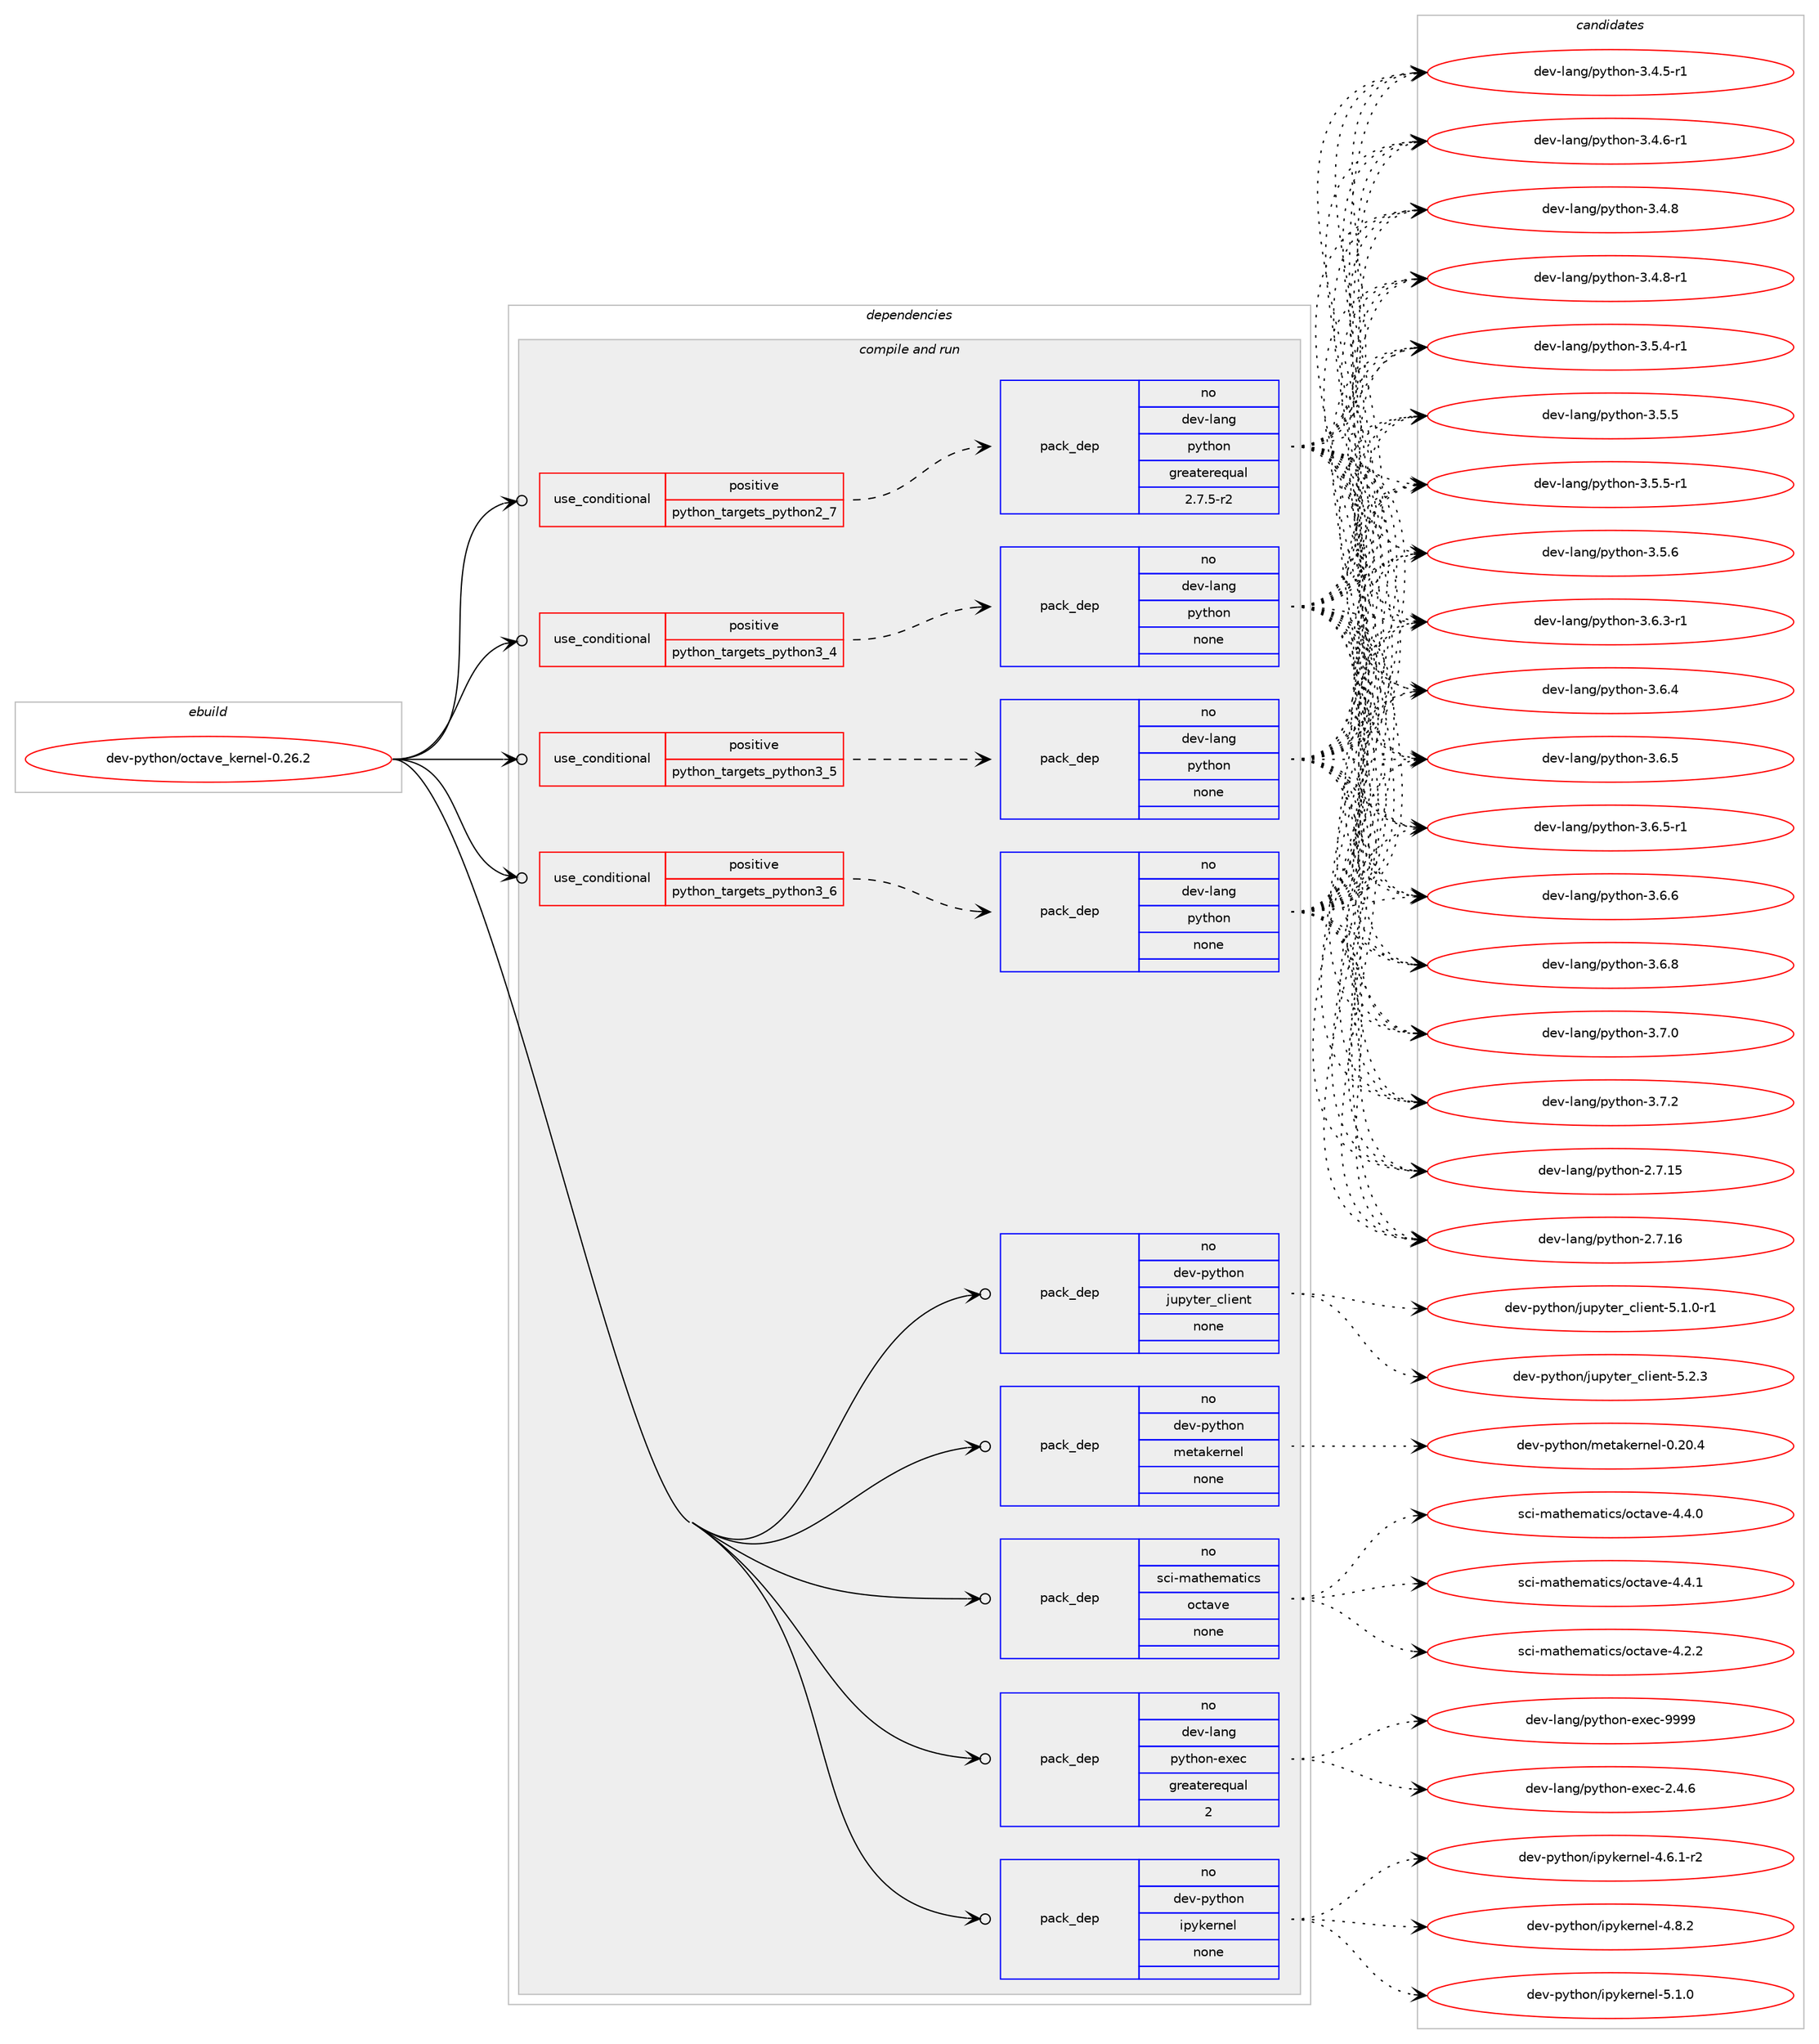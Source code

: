 digraph prolog {

# *************
# Graph options
# *************

newrank=true;
concentrate=true;
compound=true;
graph [rankdir=LR,fontname=Helvetica,fontsize=10,ranksep=1.5];#, ranksep=2.5, nodesep=0.2];
edge  [arrowhead=vee];
node  [fontname=Helvetica,fontsize=10];

# **********
# The ebuild
# **********

subgraph cluster_leftcol {
color=gray;
rank=same;
label=<<i>ebuild</i>>;
id [label="dev-python/octave_kernel-0.26.2", color=red, width=4, href="../dev-python/octave_kernel-0.26.2.svg"];
}

# ****************
# The dependencies
# ****************

subgraph cluster_midcol {
color=gray;
label=<<i>dependencies</i>>;
subgraph cluster_compile {
fillcolor="#eeeeee";
style=filled;
label=<<i>compile</i>>;
}
subgraph cluster_compileandrun {
fillcolor="#eeeeee";
style=filled;
label=<<i>compile and run</i>>;
subgraph cond378506 {
dependency1421855 [label=<<TABLE BORDER="0" CELLBORDER="1" CELLSPACING="0" CELLPADDING="4"><TR><TD ROWSPAN="3" CELLPADDING="10">use_conditional</TD></TR><TR><TD>positive</TD></TR><TR><TD>python_targets_python2_7</TD></TR></TABLE>>, shape=none, color=red];
subgraph pack1020072 {
dependency1421856 [label=<<TABLE BORDER="0" CELLBORDER="1" CELLSPACING="0" CELLPADDING="4" WIDTH="220"><TR><TD ROWSPAN="6" CELLPADDING="30">pack_dep</TD></TR><TR><TD WIDTH="110">no</TD></TR><TR><TD>dev-lang</TD></TR><TR><TD>python</TD></TR><TR><TD>greaterequal</TD></TR><TR><TD>2.7.5-r2</TD></TR></TABLE>>, shape=none, color=blue];
}
dependency1421855:e -> dependency1421856:w [weight=20,style="dashed",arrowhead="vee"];
}
id:e -> dependency1421855:w [weight=20,style="solid",arrowhead="odotvee"];
subgraph cond378507 {
dependency1421857 [label=<<TABLE BORDER="0" CELLBORDER="1" CELLSPACING="0" CELLPADDING="4"><TR><TD ROWSPAN="3" CELLPADDING="10">use_conditional</TD></TR><TR><TD>positive</TD></TR><TR><TD>python_targets_python3_4</TD></TR></TABLE>>, shape=none, color=red];
subgraph pack1020073 {
dependency1421858 [label=<<TABLE BORDER="0" CELLBORDER="1" CELLSPACING="0" CELLPADDING="4" WIDTH="220"><TR><TD ROWSPAN="6" CELLPADDING="30">pack_dep</TD></TR><TR><TD WIDTH="110">no</TD></TR><TR><TD>dev-lang</TD></TR><TR><TD>python</TD></TR><TR><TD>none</TD></TR><TR><TD></TD></TR></TABLE>>, shape=none, color=blue];
}
dependency1421857:e -> dependency1421858:w [weight=20,style="dashed",arrowhead="vee"];
}
id:e -> dependency1421857:w [weight=20,style="solid",arrowhead="odotvee"];
subgraph cond378508 {
dependency1421859 [label=<<TABLE BORDER="0" CELLBORDER="1" CELLSPACING="0" CELLPADDING="4"><TR><TD ROWSPAN="3" CELLPADDING="10">use_conditional</TD></TR><TR><TD>positive</TD></TR><TR><TD>python_targets_python3_5</TD></TR></TABLE>>, shape=none, color=red];
subgraph pack1020074 {
dependency1421860 [label=<<TABLE BORDER="0" CELLBORDER="1" CELLSPACING="0" CELLPADDING="4" WIDTH="220"><TR><TD ROWSPAN="6" CELLPADDING="30">pack_dep</TD></TR><TR><TD WIDTH="110">no</TD></TR><TR><TD>dev-lang</TD></TR><TR><TD>python</TD></TR><TR><TD>none</TD></TR><TR><TD></TD></TR></TABLE>>, shape=none, color=blue];
}
dependency1421859:e -> dependency1421860:w [weight=20,style="dashed",arrowhead="vee"];
}
id:e -> dependency1421859:w [weight=20,style="solid",arrowhead="odotvee"];
subgraph cond378509 {
dependency1421861 [label=<<TABLE BORDER="0" CELLBORDER="1" CELLSPACING="0" CELLPADDING="4"><TR><TD ROWSPAN="3" CELLPADDING="10">use_conditional</TD></TR><TR><TD>positive</TD></TR><TR><TD>python_targets_python3_6</TD></TR></TABLE>>, shape=none, color=red];
subgraph pack1020075 {
dependency1421862 [label=<<TABLE BORDER="0" CELLBORDER="1" CELLSPACING="0" CELLPADDING="4" WIDTH="220"><TR><TD ROWSPAN="6" CELLPADDING="30">pack_dep</TD></TR><TR><TD WIDTH="110">no</TD></TR><TR><TD>dev-lang</TD></TR><TR><TD>python</TD></TR><TR><TD>none</TD></TR><TR><TD></TD></TR></TABLE>>, shape=none, color=blue];
}
dependency1421861:e -> dependency1421862:w [weight=20,style="dashed",arrowhead="vee"];
}
id:e -> dependency1421861:w [weight=20,style="solid",arrowhead="odotvee"];
subgraph pack1020076 {
dependency1421863 [label=<<TABLE BORDER="0" CELLBORDER="1" CELLSPACING="0" CELLPADDING="4" WIDTH="220"><TR><TD ROWSPAN="6" CELLPADDING="30">pack_dep</TD></TR><TR><TD WIDTH="110">no</TD></TR><TR><TD>dev-lang</TD></TR><TR><TD>python-exec</TD></TR><TR><TD>greaterequal</TD></TR><TR><TD>2</TD></TR></TABLE>>, shape=none, color=blue];
}
id:e -> dependency1421863:w [weight=20,style="solid",arrowhead="odotvee"];
subgraph pack1020077 {
dependency1421864 [label=<<TABLE BORDER="0" CELLBORDER="1" CELLSPACING="0" CELLPADDING="4" WIDTH="220"><TR><TD ROWSPAN="6" CELLPADDING="30">pack_dep</TD></TR><TR><TD WIDTH="110">no</TD></TR><TR><TD>dev-python</TD></TR><TR><TD>ipykernel</TD></TR><TR><TD>none</TD></TR><TR><TD></TD></TR></TABLE>>, shape=none, color=blue];
}
id:e -> dependency1421864:w [weight=20,style="solid",arrowhead="odotvee"];
subgraph pack1020078 {
dependency1421865 [label=<<TABLE BORDER="0" CELLBORDER="1" CELLSPACING="0" CELLPADDING="4" WIDTH="220"><TR><TD ROWSPAN="6" CELLPADDING="30">pack_dep</TD></TR><TR><TD WIDTH="110">no</TD></TR><TR><TD>dev-python</TD></TR><TR><TD>jupyter_client</TD></TR><TR><TD>none</TD></TR><TR><TD></TD></TR></TABLE>>, shape=none, color=blue];
}
id:e -> dependency1421865:w [weight=20,style="solid",arrowhead="odotvee"];
subgraph pack1020079 {
dependency1421866 [label=<<TABLE BORDER="0" CELLBORDER="1" CELLSPACING="0" CELLPADDING="4" WIDTH="220"><TR><TD ROWSPAN="6" CELLPADDING="30">pack_dep</TD></TR><TR><TD WIDTH="110">no</TD></TR><TR><TD>dev-python</TD></TR><TR><TD>metakernel</TD></TR><TR><TD>none</TD></TR><TR><TD></TD></TR></TABLE>>, shape=none, color=blue];
}
id:e -> dependency1421866:w [weight=20,style="solid",arrowhead="odotvee"];
subgraph pack1020080 {
dependency1421867 [label=<<TABLE BORDER="0" CELLBORDER="1" CELLSPACING="0" CELLPADDING="4" WIDTH="220"><TR><TD ROWSPAN="6" CELLPADDING="30">pack_dep</TD></TR><TR><TD WIDTH="110">no</TD></TR><TR><TD>sci-mathematics</TD></TR><TR><TD>octave</TD></TR><TR><TD>none</TD></TR><TR><TD></TD></TR></TABLE>>, shape=none, color=blue];
}
id:e -> dependency1421867:w [weight=20,style="solid",arrowhead="odotvee"];
}
subgraph cluster_run {
fillcolor="#eeeeee";
style=filled;
label=<<i>run</i>>;
}
}

# **************
# The candidates
# **************

subgraph cluster_choices {
rank=same;
color=gray;
label=<<i>candidates</i>>;

subgraph choice1020072 {
color=black;
nodesep=1;
choice10010111845108971101034711212111610411111045504655464953 [label="dev-lang/python-2.7.15", color=red, width=4,href="../dev-lang/python-2.7.15.svg"];
choice10010111845108971101034711212111610411111045504655464954 [label="dev-lang/python-2.7.16", color=red, width=4,href="../dev-lang/python-2.7.16.svg"];
choice1001011184510897110103471121211161041111104551465246534511449 [label="dev-lang/python-3.4.5-r1", color=red, width=4,href="../dev-lang/python-3.4.5-r1.svg"];
choice1001011184510897110103471121211161041111104551465246544511449 [label="dev-lang/python-3.4.6-r1", color=red, width=4,href="../dev-lang/python-3.4.6-r1.svg"];
choice100101118451089711010347112121116104111110455146524656 [label="dev-lang/python-3.4.8", color=red, width=4,href="../dev-lang/python-3.4.8.svg"];
choice1001011184510897110103471121211161041111104551465246564511449 [label="dev-lang/python-3.4.8-r1", color=red, width=4,href="../dev-lang/python-3.4.8-r1.svg"];
choice1001011184510897110103471121211161041111104551465346524511449 [label="dev-lang/python-3.5.4-r1", color=red, width=4,href="../dev-lang/python-3.5.4-r1.svg"];
choice100101118451089711010347112121116104111110455146534653 [label="dev-lang/python-3.5.5", color=red, width=4,href="../dev-lang/python-3.5.5.svg"];
choice1001011184510897110103471121211161041111104551465346534511449 [label="dev-lang/python-3.5.5-r1", color=red, width=4,href="../dev-lang/python-3.5.5-r1.svg"];
choice100101118451089711010347112121116104111110455146534654 [label="dev-lang/python-3.5.6", color=red, width=4,href="../dev-lang/python-3.5.6.svg"];
choice1001011184510897110103471121211161041111104551465446514511449 [label="dev-lang/python-3.6.3-r1", color=red, width=4,href="../dev-lang/python-3.6.3-r1.svg"];
choice100101118451089711010347112121116104111110455146544652 [label="dev-lang/python-3.6.4", color=red, width=4,href="../dev-lang/python-3.6.4.svg"];
choice100101118451089711010347112121116104111110455146544653 [label="dev-lang/python-3.6.5", color=red, width=4,href="../dev-lang/python-3.6.5.svg"];
choice1001011184510897110103471121211161041111104551465446534511449 [label="dev-lang/python-3.6.5-r1", color=red, width=4,href="../dev-lang/python-3.6.5-r1.svg"];
choice100101118451089711010347112121116104111110455146544654 [label="dev-lang/python-3.6.6", color=red, width=4,href="../dev-lang/python-3.6.6.svg"];
choice100101118451089711010347112121116104111110455146544656 [label="dev-lang/python-3.6.8", color=red, width=4,href="../dev-lang/python-3.6.8.svg"];
choice100101118451089711010347112121116104111110455146554648 [label="dev-lang/python-3.7.0", color=red, width=4,href="../dev-lang/python-3.7.0.svg"];
choice100101118451089711010347112121116104111110455146554650 [label="dev-lang/python-3.7.2", color=red, width=4,href="../dev-lang/python-3.7.2.svg"];
dependency1421856:e -> choice10010111845108971101034711212111610411111045504655464953:w [style=dotted,weight="100"];
dependency1421856:e -> choice10010111845108971101034711212111610411111045504655464954:w [style=dotted,weight="100"];
dependency1421856:e -> choice1001011184510897110103471121211161041111104551465246534511449:w [style=dotted,weight="100"];
dependency1421856:e -> choice1001011184510897110103471121211161041111104551465246544511449:w [style=dotted,weight="100"];
dependency1421856:e -> choice100101118451089711010347112121116104111110455146524656:w [style=dotted,weight="100"];
dependency1421856:e -> choice1001011184510897110103471121211161041111104551465246564511449:w [style=dotted,weight="100"];
dependency1421856:e -> choice1001011184510897110103471121211161041111104551465346524511449:w [style=dotted,weight="100"];
dependency1421856:e -> choice100101118451089711010347112121116104111110455146534653:w [style=dotted,weight="100"];
dependency1421856:e -> choice1001011184510897110103471121211161041111104551465346534511449:w [style=dotted,weight="100"];
dependency1421856:e -> choice100101118451089711010347112121116104111110455146534654:w [style=dotted,weight="100"];
dependency1421856:e -> choice1001011184510897110103471121211161041111104551465446514511449:w [style=dotted,weight="100"];
dependency1421856:e -> choice100101118451089711010347112121116104111110455146544652:w [style=dotted,weight="100"];
dependency1421856:e -> choice100101118451089711010347112121116104111110455146544653:w [style=dotted,weight="100"];
dependency1421856:e -> choice1001011184510897110103471121211161041111104551465446534511449:w [style=dotted,weight="100"];
dependency1421856:e -> choice100101118451089711010347112121116104111110455146544654:w [style=dotted,weight="100"];
dependency1421856:e -> choice100101118451089711010347112121116104111110455146544656:w [style=dotted,weight="100"];
dependency1421856:e -> choice100101118451089711010347112121116104111110455146554648:w [style=dotted,weight="100"];
dependency1421856:e -> choice100101118451089711010347112121116104111110455146554650:w [style=dotted,weight="100"];
}
subgraph choice1020073 {
color=black;
nodesep=1;
choice10010111845108971101034711212111610411111045504655464953 [label="dev-lang/python-2.7.15", color=red, width=4,href="../dev-lang/python-2.7.15.svg"];
choice10010111845108971101034711212111610411111045504655464954 [label="dev-lang/python-2.7.16", color=red, width=4,href="../dev-lang/python-2.7.16.svg"];
choice1001011184510897110103471121211161041111104551465246534511449 [label="dev-lang/python-3.4.5-r1", color=red, width=4,href="../dev-lang/python-3.4.5-r1.svg"];
choice1001011184510897110103471121211161041111104551465246544511449 [label="dev-lang/python-3.4.6-r1", color=red, width=4,href="../dev-lang/python-3.4.6-r1.svg"];
choice100101118451089711010347112121116104111110455146524656 [label="dev-lang/python-3.4.8", color=red, width=4,href="../dev-lang/python-3.4.8.svg"];
choice1001011184510897110103471121211161041111104551465246564511449 [label="dev-lang/python-3.4.8-r1", color=red, width=4,href="../dev-lang/python-3.4.8-r1.svg"];
choice1001011184510897110103471121211161041111104551465346524511449 [label="dev-lang/python-3.5.4-r1", color=red, width=4,href="../dev-lang/python-3.5.4-r1.svg"];
choice100101118451089711010347112121116104111110455146534653 [label="dev-lang/python-3.5.5", color=red, width=4,href="../dev-lang/python-3.5.5.svg"];
choice1001011184510897110103471121211161041111104551465346534511449 [label="dev-lang/python-3.5.5-r1", color=red, width=4,href="../dev-lang/python-3.5.5-r1.svg"];
choice100101118451089711010347112121116104111110455146534654 [label="dev-lang/python-3.5.6", color=red, width=4,href="../dev-lang/python-3.5.6.svg"];
choice1001011184510897110103471121211161041111104551465446514511449 [label="dev-lang/python-3.6.3-r1", color=red, width=4,href="../dev-lang/python-3.6.3-r1.svg"];
choice100101118451089711010347112121116104111110455146544652 [label="dev-lang/python-3.6.4", color=red, width=4,href="../dev-lang/python-3.6.4.svg"];
choice100101118451089711010347112121116104111110455146544653 [label="dev-lang/python-3.6.5", color=red, width=4,href="../dev-lang/python-3.6.5.svg"];
choice1001011184510897110103471121211161041111104551465446534511449 [label="dev-lang/python-3.6.5-r1", color=red, width=4,href="../dev-lang/python-3.6.5-r1.svg"];
choice100101118451089711010347112121116104111110455146544654 [label="dev-lang/python-3.6.6", color=red, width=4,href="../dev-lang/python-3.6.6.svg"];
choice100101118451089711010347112121116104111110455146544656 [label="dev-lang/python-3.6.8", color=red, width=4,href="../dev-lang/python-3.6.8.svg"];
choice100101118451089711010347112121116104111110455146554648 [label="dev-lang/python-3.7.0", color=red, width=4,href="../dev-lang/python-3.7.0.svg"];
choice100101118451089711010347112121116104111110455146554650 [label="dev-lang/python-3.7.2", color=red, width=4,href="../dev-lang/python-3.7.2.svg"];
dependency1421858:e -> choice10010111845108971101034711212111610411111045504655464953:w [style=dotted,weight="100"];
dependency1421858:e -> choice10010111845108971101034711212111610411111045504655464954:w [style=dotted,weight="100"];
dependency1421858:e -> choice1001011184510897110103471121211161041111104551465246534511449:w [style=dotted,weight="100"];
dependency1421858:e -> choice1001011184510897110103471121211161041111104551465246544511449:w [style=dotted,weight="100"];
dependency1421858:e -> choice100101118451089711010347112121116104111110455146524656:w [style=dotted,weight="100"];
dependency1421858:e -> choice1001011184510897110103471121211161041111104551465246564511449:w [style=dotted,weight="100"];
dependency1421858:e -> choice1001011184510897110103471121211161041111104551465346524511449:w [style=dotted,weight="100"];
dependency1421858:e -> choice100101118451089711010347112121116104111110455146534653:w [style=dotted,weight="100"];
dependency1421858:e -> choice1001011184510897110103471121211161041111104551465346534511449:w [style=dotted,weight="100"];
dependency1421858:e -> choice100101118451089711010347112121116104111110455146534654:w [style=dotted,weight="100"];
dependency1421858:e -> choice1001011184510897110103471121211161041111104551465446514511449:w [style=dotted,weight="100"];
dependency1421858:e -> choice100101118451089711010347112121116104111110455146544652:w [style=dotted,weight="100"];
dependency1421858:e -> choice100101118451089711010347112121116104111110455146544653:w [style=dotted,weight="100"];
dependency1421858:e -> choice1001011184510897110103471121211161041111104551465446534511449:w [style=dotted,weight="100"];
dependency1421858:e -> choice100101118451089711010347112121116104111110455146544654:w [style=dotted,weight="100"];
dependency1421858:e -> choice100101118451089711010347112121116104111110455146544656:w [style=dotted,weight="100"];
dependency1421858:e -> choice100101118451089711010347112121116104111110455146554648:w [style=dotted,weight="100"];
dependency1421858:e -> choice100101118451089711010347112121116104111110455146554650:w [style=dotted,weight="100"];
}
subgraph choice1020074 {
color=black;
nodesep=1;
choice10010111845108971101034711212111610411111045504655464953 [label="dev-lang/python-2.7.15", color=red, width=4,href="../dev-lang/python-2.7.15.svg"];
choice10010111845108971101034711212111610411111045504655464954 [label="dev-lang/python-2.7.16", color=red, width=4,href="../dev-lang/python-2.7.16.svg"];
choice1001011184510897110103471121211161041111104551465246534511449 [label="dev-lang/python-3.4.5-r1", color=red, width=4,href="../dev-lang/python-3.4.5-r1.svg"];
choice1001011184510897110103471121211161041111104551465246544511449 [label="dev-lang/python-3.4.6-r1", color=red, width=4,href="../dev-lang/python-3.4.6-r1.svg"];
choice100101118451089711010347112121116104111110455146524656 [label="dev-lang/python-3.4.8", color=red, width=4,href="../dev-lang/python-3.4.8.svg"];
choice1001011184510897110103471121211161041111104551465246564511449 [label="dev-lang/python-3.4.8-r1", color=red, width=4,href="../dev-lang/python-3.4.8-r1.svg"];
choice1001011184510897110103471121211161041111104551465346524511449 [label="dev-lang/python-3.5.4-r1", color=red, width=4,href="../dev-lang/python-3.5.4-r1.svg"];
choice100101118451089711010347112121116104111110455146534653 [label="dev-lang/python-3.5.5", color=red, width=4,href="../dev-lang/python-3.5.5.svg"];
choice1001011184510897110103471121211161041111104551465346534511449 [label="dev-lang/python-3.5.5-r1", color=red, width=4,href="../dev-lang/python-3.5.5-r1.svg"];
choice100101118451089711010347112121116104111110455146534654 [label="dev-lang/python-3.5.6", color=red, width=4,href="../dev-lang/python-3.5.6.svg"];
choice1001011184510897110103471121211161041111104551465446514511449 [label="dev-lang/python-3.6.3-r1", color=red, width=4,href="../dev-lang/python-3.6.3-r1.svg"];
choice100101118451089711010347112121116104111110455146544652 [label="dev-lang/python-3.6.4", color=red, width=4,href="../dev-lang/python-3.6.4.svg"];
choice100101118451089711010347112121116104111110455146544653 [label="dev-lang/python-3.6.5", color=red, width=4,href="../dev-lang/python-3.6.5.svg"];
choice1001011184510897110103471121211161041111104551465446534511449 [label="dev-lang/python-3.6.5-r1", color=red, width=4,href="../dev-lang/python-3.6.5-r1.svg"];
choice100101118451089711010347112121116104111110455146544654 [label="dev-lang/python-3.6.6", color=red, width=4,href="../dev-lang/python-3.6.6.svg"];
choice100101118451089711010347112121116104111110455146544656 [label="dev-lang/python-3.6.8", color=red, width=4,href="../dev-lang/python-3.6.8.svg"];
choice100101118451089711010347112121116104111110455146554648 [label="dev-lang/python-3.7.0", color=red, width=4,href="../dev-lang/python-3.7.0.svg"];
choice100101118451089711010347112121116104111110455146554650 [label="dev-lang/python-3.7.2", color=red, width=4,href="../dev-lang/python-3.7.2.svg"];
dependency1421860:e -> choice10010111845108971101034711212111610411111045504655464953:w [style=dotted,weight="100"];
dependency1421860:e -> choice10010111845108971101034711212111610411111045504655464954:w [style=dotted,weight="100"];
dependency1421860:e -> choice1001011184510897110103471121211161041111104551465246534511449:w [style=dotted,weight="100"];
dependency1421860:e -> choice1001011184510897110103471121211161041111104551465246544511449:w [style=dotted,weight="100"];
dependency1421860:e -> choice100101118451089711010347112121116104111110455146524656:w [style=dotted,weight="100"];
dependency1421860:e -> choice1001011184510897110103471121211161041111104551465246564511449:w [style=dotted,weight="100"];
dependency1421860:e -> choice1001011184510897110103471121211161041111104551465346524511449:w [style=dotted,weight="100"];
dependency1421860:e -> choice100101118451089711010347112121116104111110455146534653:w [style=dotted,weight="100"];
dependency1421860:e -> choice1001011184510897110103471121211161041111104551465346534511449:w [style=dotted,weight="100"];
dependency1421860:e -> choice100101118451089711010347112121116104111110455146534654:w [style=dotted,weight="100"];
dependency1421860:e -> choice1001011184510897110103471121211161041111104551465446514511449:w [style=dotted,weight="100"];
dependency1421860:e -> choice100101118451089711010347112121116104111110455146544652:w [style=dotted,weight="100"];
dependency1421860:e -> choice100101118451089711010347112121116104111110455146544653:w [style=dotted,weight="100"];
dependency1421860:e -> choice1001011184510897110103471121211161041111104551465446534511449:w [style=dotted,weight="100"];
dependency1421860:e -> choice100101118451089711010347112121116104111110455146544654:w [style=dotted,weight="100"];
dependency1421860:e -> choice100101118451089711010347112121116104111110455146544656:w [style=dotted,weight="100"];
dependency1421860:e -> choice100101118451089711010347112121116104111110455146554648:w [style=dotted,weight="100"];
dependency1421860:e -> choice100101118451089711010347112121116104111110455146554650:w [style=dotted,weight="100"];
}
subgraph choice1020075 {
color=black;
nodesep=1;
choice10010111845108971101034711212111610411111045504655464953 [label="dev-lang/python-2.7.15", color=red, width=4,href="../dev-lang/python-2.7.15.svg"];
choice10010111845108971101034711212111610411111045504655464954 [label="dev-lang/python-2.7.16", color=red, width=4,href="../dev-lang/python-2.7.16.svg"];
choice1001011184510897110103471121211161041111104551465246534511449 [label="dev-lang/python-3.4.5-r1", color=red, width=4,href="../dev-lang/python-3.4.5-r1.svg"];
choice1001011184510897110103471121211161041111104551465246544511449 [label="dev-lang/python-3.4.6-r1", color=red, width=4,href="../dev-lang/python-3.4.6-r1.svg"];
choice100101118451089711010347112121116104111110455146524656 [label="dev-lang/python-3.4.8", color=red, width=4,href="../dev-lang/python-3.4.8.svg"];
choice1001011184510897110103471121211161041111104551465246564511449 [label="dev-lang/python-3.4.8-r1", color=red, width=4,href="../dev-lang/python-3.4.8-r1.svg"];
choice1001011184510897110103471121211161041111104551465346524511449 [label="dev-lang/python-3.5.4-r1", color=red, width=4,href="../dev-lang/python-3.5.4-r1.svg"];
choice100101118451089711010347112121116104111110455146534653 [label="dev-lang/python-3.5.5", color=red, width=4,href="../dev-lang/python-3.5.5.svg"];
choice1001011184510897110103471121211161041111104551465346534511449 [label="dev-lang/python-3.5.5-r1", color=red, width=4,href="../dev-lang/python-3.5.5-r1.svg"];
choice100101118451089711010347112121116104111110455146534654 [label="dev-lang/python-3.5.6", color=red, width=4,href="../dev-lang/python-3.5.6.svg"];
choice1001011184510897110103471121211161041111104551465446514511449 [label="dev-lang/python-3.6.3-r1", color=red, width=4,href="../dev-lang/python-3.6.3-r1.svg"];
choice100101118451089711010347112121116104111110455146544652 [label="dev-lang/python-3.6.4", color=red, width=4,href="../dev-lang/python-3.6.4.svg"];
choice100101118451089711010347112121116104111110455146544653 [label="dev-lang/python-3.6.5", color=red, width=4,href="../dev-lang/python-3.6.5.svg"];
choice1001011184510897110103471121211161041111104551465446534511449 [label="dev-lang/python-3.6.5-r1", color=red, width=4,href="../dev-lang/python-3.6.5-r1.svg"];
choice100101118451089711010347112121116104111110455146544654 [label="dev-lang/python-3.6.6", color=red, width=4,href="../dev-lang/python-3.6.6.svg"];
choice100101118451089711010347112121116104111110455146544656 [label="dev-lang/python-3.6.8", color=red, width=4,href="../dev-lang/python-3.6.8.svg"];
choice100101118451089711010347112121116104111110455146554648 [label="dev-lang/python-3.7.0", color=red, width=4,href="../dev-lang/python-3.7.0.svg"];
choice100101118451089711010347112121116104111110455146554650 [label="dev-lang/python-3.7.2", color=red, width=4,href="../dev-lang/python-3.7.2.svg"];
dependency1421862:e -> choice10010111845108971101034711212111610411111045504655464953:w [style=dotted,weight="100"];
dependency1421862:e -> choice10010111845108971101034711212111610411111045504655464954:w [style=dotted,weight="100"];
dependency1421862:e -> choice1001011184510897110103471121211161041111104551465246534511449:w [style=dotted,weight="100"];
dependency1421862:e -> choice1001011184510897110103471121211161041111104551465246544511449:w [style=dotted,weight="100"];
dependency1421862:e -> choice100101118451089711010347112121116104111110455146524656:w [style=dotted,weight="100"];
dependency1421862:e -> choice1001011184510897110103471121211161041111104551465246564511449:w [style=dotted,weight="100"];
dependency1421862:e -> choice1001011184510897110103471121211161041111104551465346524511449:w [style=dotted,weight="100"];
dependency1421862:e -> choice100101118451089711010347112121116104111110455146534653:w [style=dotted,weight="100"];
dependency1421862:e -> choice1001011184510897110103471121211161041111104551465346534511449:w [style=dotted,weight="100"];
dependency1421862:e -> choice100101118451089711010347112121116104111110455146534654:w [style=dotted,weight="100"];
dependency1421862:e -> choice1001011184510897110103471121211161041111104551465446514511449:w [style=dotted,weight="100"];
dependency1421862:e -> choice100101118451089711010347112121116104111110455146544652:w [style=dotted,weight="100"];
dependency1421862:e -> choice100101118451089711010347112121116104111110455146544653:w [style=dotted,weight="100"];
dependency1421862:e -> choice1001011184510897110103471121211161041111104551465446534511449:w [style=dotted,weight="100"];
dependency1421862:e -> choice100101118451089711010347112121116104111110455146544654:w [style=dotted,weight="100"];
dependency1421862:e -> choice100101118451089711010347112121116104111110455146544656:w [style=dotted,weight="100"];
dependency1421862:e -> choice100101118451089711010347112121116104111110455146554648:w [style=dotted,weight="100"];
dependency1421862:e -> choice100101118451089711010347112121116104111110455146554650:w [style=dotted,weight="100"];
}
subgraph choice1020076 {
color=black;
nodesep=1;
choice1001011184510897110103471121211161041111104510112010199455046524654 [label="dev-lang/python-exec-2.4.6", color=red, width=4,href="../dev-lang/python-exec-2.4.6.svg"];
choice10010111845108971101034711212111610411111045101120101994557575757 [label="dev-lang/python-exec-9999", color=red, width=4,href="../dev-lang/python-exec-9999.svg"];
dependency1421863:e -> choice1001011184510897110103471121211161041111104510112010199455046524654:w [style=dotted,weight="100"];
dependency1421863:e -> choice10010111845108971101034711212111610411111045101120101994557575757:w [style=dotted,weight="100"];
}
subgraph choice1020077 {
color=black;
nodesep=1;
choice10010111845112121116104111110471051121211071011141101011084552465446494511450 [label="dev-python/ipykernel-4.6.1-r2", color=red, width=4,href="../dev-python/ipykernel-4.6.1-r2.svg"];
choice1001011184511212111610411111047105112121107101114110101108455246564650 [label="dev-python/ipykernel-4.8.2", color=red, width=4,href="../dev-python/ipykernel-4.8.2.svg"];
choice1001011184511212111610411111047105112121107101114110101108455346494648 [label="dev-python/ipykernel-5.1.0", color=red, width=4,href="../dev-python/ipykernel-5.1.0.svg"];
dependency1421864:e -> choice10010111845112121116104111110471051121211071011141101011084552465446494511450:w [style=dotted,weight="100"];
dependency1421864:e -> choice1001011184511212111610411111047105112121107101114110101108455246564650:w [style=dotted,weight="100"];
dependency1421864:e -> choice1001011184511212111610411111047105112121107101114110101108455346494648:w [style=dotted,weight="100"];
}
subgraph choice1020078 {
color=black;
nodesep=1;
choice100101118451121211161041111104710611711212111610111495991081051011101164553464946484511449 [label="dev-python/jupyter_client-5.1.0-r1", color=red, width=4,href="../dev-python/jupyter_client-5.1.0-r1.svg"];
choice10010111845112121116104111110471061171121211161011149599108105101110116455346504651 [label="dev-python/jupyter_client-5.2.3", color=red, width=4,href="../dev-python/jupyter_client-5.2.3.svg"];
dependency1421865:e -> choice100101118451121211161041111104710611711212111610111495991081051011101164553464946484511449:w [style=dotted,weight="100"];
dependency1421865:e -> choice10010111845112121116104111110471061171121211161011149599108105101110116455346504651:w [style=dotted,weight="100"];
}
subgraph choice1020079 {
color=black;
nodesep=1;
choice10010111845112121116104111110471091011169710710111411010110845484650484652 [label="dev-python/metakernel-0.20.4", color=red, width=4,href="../dev-python/metakernel-0.20.4.svg"];
dependency1421866:e -> choice10010111845112121116104111110471091011169710710111411010110845484650484652:w [style=dotted,weight="100"];
}
subgraph choice1020080 {
color=black;
nodesep=1;
choice1159910545109971161041011099711610599115471119911697118101455246504650 [label="sci-mathematics/octave-4.2.2", color=red, width=4,href="../sci-mathematics/octave-4.2.2.svg"];
choice1159910545109971161041011099711610599115471119911697118101455246524648 [label="sci-mathematics/octave-4.4.0", color=red, width=4,href="../sci-mathematics/octave-4.4.0.svg"];
choice1159910545109971161041011099711610599115471119911697118101455246524649 [label="sci-mathematics/octave-4.4.1", color=red, width=4,href="../sci-mathematics/octave-4.4.1.svg"];
dependency1421867:e -> choice1159910545109971161041011099711610599115471119911697118101455246504650:w [style=dotted,weight="100"];
dependency1421867:e -> choice1159910545109971161041011099711610599115471119911697118101455246524648:w [style=dotted,weight="100"];
dependency1421867:e -> choice1159910545109971161041011099711610599115471119911697118101455246524649:w [style=dotted,weight="100"];
}
}

}
